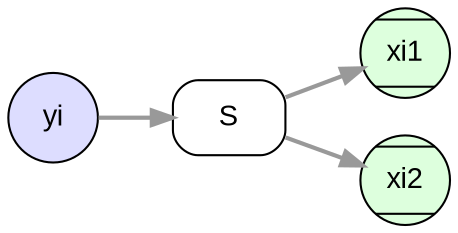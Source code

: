 digraph d {
	node [fontname = "Arial"];
	edge [fontname = "Arial", fontsize=11,color="#999999", penwidth=2, weight=1];

	rankdir=LR
	subgraph nest {
		node [shape=invtrapezium, style=filled, fillcolor="#FFDDDD", fixedsize=true, width=0.6]
		}		
	subgraph list {
		node [shape=circle, style=filled, fillcolor="#DDDDFF", fixedsize=true, width=0.6]
		yi[label="yi"]
		}
	subgraph product {
		node [shape=Mcircle, style=filled, fillcolor="#DDFFDD", fixedsize=true, width=0.6]
		xi1[label="xi1"]
		xi2[label="xi2"]
		}
	subgraph process {
		node [shape=box, style=rounded]
		S
	}
yi -> S -> xi1
S -> xi2

}

